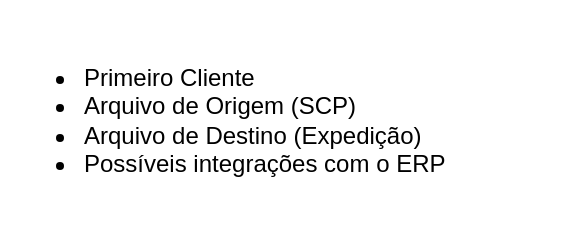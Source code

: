 <mxfile version="20.5.1" type="github">
  <diagram id="WM9ZCvMPwcFUJ909sLoY" name="Page-1">
    <mxGraphModel dx="868" dy="482" grid="1" gridSize="10" guides="1" tooltips="1" connect="1" arrows="1" fold="1" page="1" pageScale="1" pageWidth="1169" pageHeight="827" math="0" shadow="0">
      <root>
        <mxCell id="0" />
        <mxCell id="1" parent="0" />
        <mxCell id="ihwB0_0pNR4ERd2SpvKh-1" value="&lt;ul&gt;&lt;li&gt;Primeiro Cliente&lt;/li&gt;&lt;li&gt;Arquivo de Origem (SCP)&lt;/li&gt;&lt;li&gt;Arquivo de Destino (Expedição)&lt;/li&gt;&lt;li&gt;Possíveis integrações com o ERP&lt;/li&gt;&lt;/ul&gt;" style="text;html=1;strokeColor=none;fillColor=none;align=left;verticalAlign=middle;whiteSpace=wrap;rounded=0;" vertex="1" parent="1">
          <mxGeometry y="10" width="290" height="120" as="geometry" />
        </mxCell>
      </root>
    </mxGraphModel>
  </diagram>
</mxfile>
